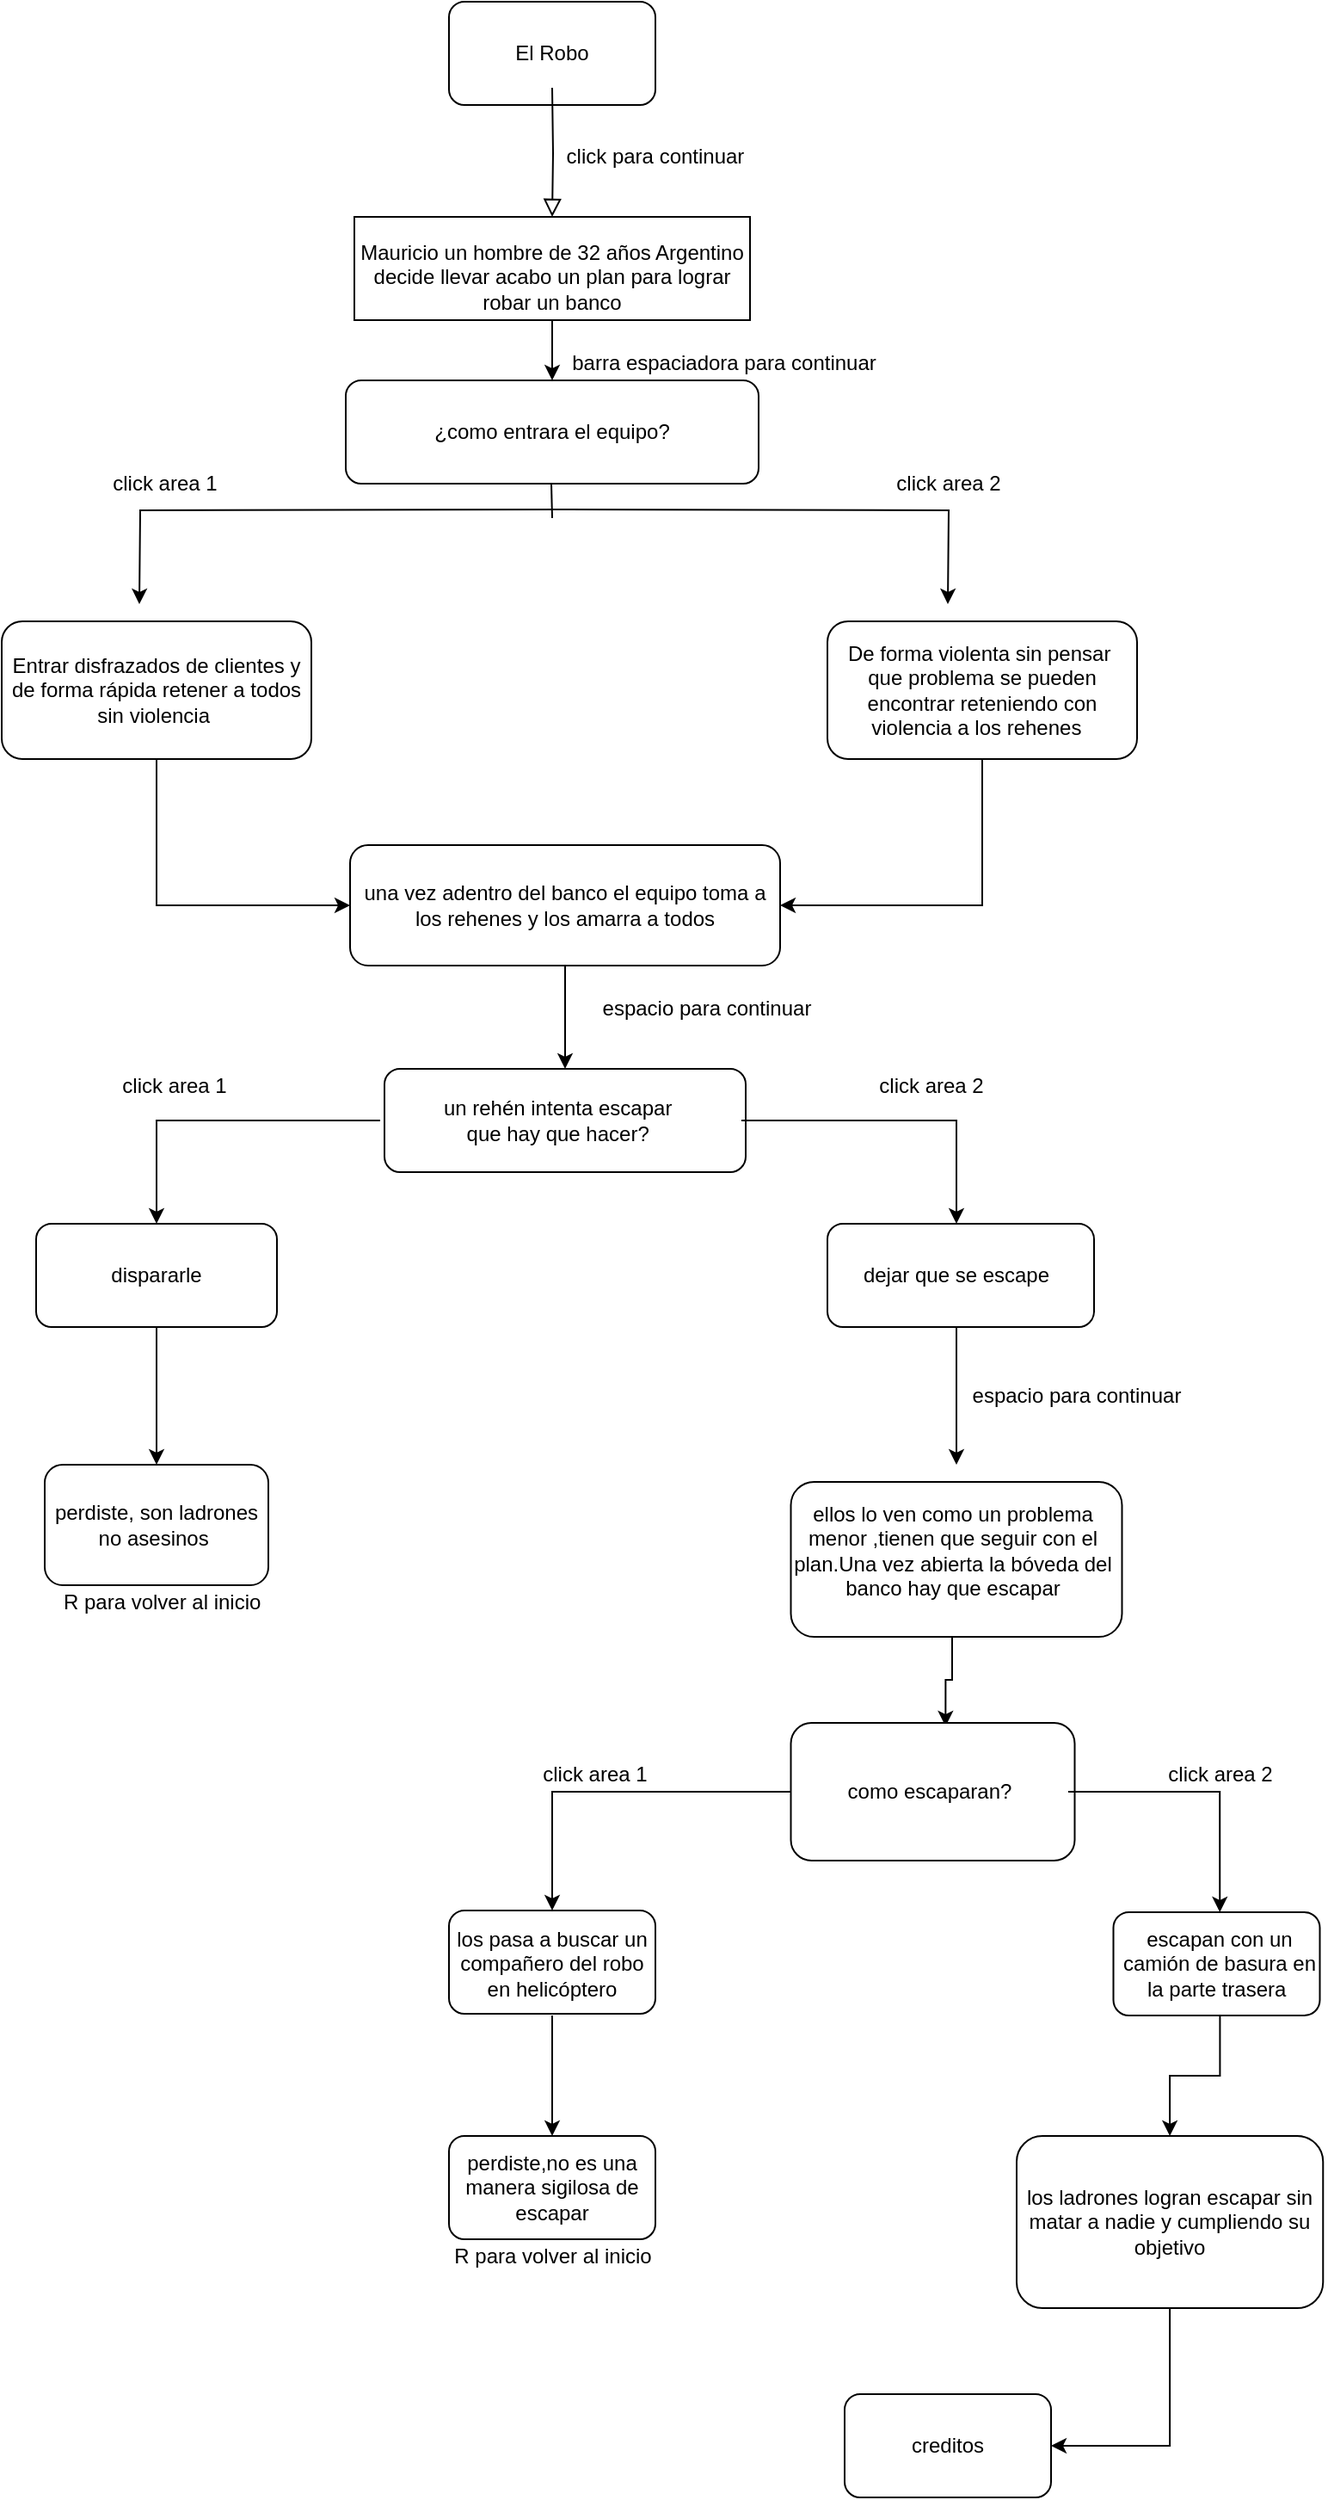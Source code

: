 <mxfile version="13.3.5" type="google"><diagram id="C5RBs43oDa-KdzZeNtuy" name="Page-1"><mxGraphModel dx="868" dy="482" grid="1" gridSize="10" guides="1" tooltips="1" connect="1" arrows="1" fold="1" page="1" pageScale="1" pageWidth="827" pageHeight="1169" math="0" shadow="0"><root><mxCell id="WIyWlLk6GJQsqaUBKTNV-0"/><mxCell id="WIyWlLk6GJQsqaUBKTNV-1" parent="WIyWlLk6GJQsqaUBKTNV-0"/><mxCell id="WIyWlLk6GJQsqaUBKTNV-2" value="" style="rounded=0;html=1;jettySize=auto;orthogonalLoop=1;fontSize=11;endArrow=block;endFill=0;endSize=8;strokeWidth=1;shadow=0;labelBackgroundColor=none;edgeStyle=orthogonalEdgeStyle;" parent="WIyWlLk6GJQsqaUBKTNV-1" source="QORwR86Bc3zgO9WfieTF-0" edge="1"><mxGeometry relative="1" as="geometry"><mxPoint x="370" y="50" as="sourcePoint"/><mxPoint x="370" y="170" as="targetPoint"/><Array as="points"><mxPoint x="370" y="180"/><mxPoint x="370" y="180"/></Array></mxGeometry></mxCell><mxCell id="QORwR86Bc3zgO9WfieTF-1" style="edgeStyle=orthogonalEdgeStyle;rounded=0;orthogonalLoop=1;jettySize=auto;html=1;" edge="1" parent="WIyWlLk6GJQsqaUBKTNV-1"><mxGeometry relative="1" as="geometry"><mxPoint x="250" y="210" as="targetPoint"/><mxPoint x="250" y="210" as="sourcePoint"/></mxGeometry></mxCell><mxCell id="QORwR86Bc3zgO9WfieTF-7" value="" style="rounded=1;whiteSpace=wrap;html=1;" vertex="1" parent="WIyWlLk6GJQsqaUBKTNV-1"><mxGeometry x="310" width="120" height="60" as="geometry"/></mxCell><mxCell id="QORwR86Bc3zgO9WfieTF-9" value="El Robo" style="text;html=1;strokeColor=none;fillColor=none;align=center;verticalAlign=middle;whiteSpace=wrap;rounded=0;" vertex="1" parent="WIyWlLk6GJQsqaUBKTNV-1"><mxGeometry x="310" width="120" height="60" as="geometry"/></mxCell><mxCell id="QORwR86Bc3zgO9WfieTF-0" value="" style="rounded=0;whiteSpace=wrap;html=1;" vertex="1" parent="WIyWlLk6GJQsqaUBKTNV-1"><mxGeometry x="255" y="125" width="230" height="60" as="geometry"/></mxCell><mxCell id="QORwR86Bc3zgO9WfieTF-10" value="" style="rounded=0;html=1;jettySize=auto;orthogonalLoop=1;fontSize=11;endArrow=block;endFill=0;endSize=8;strokeWidth=1;shadow=0;labelBackgroundColor=none;edgeStyle=orthogonalEdgeStyle;" edge="1" parent="WIyWlLk6GJQsqaUBKTNV-1" target="QORwR86Bc3zgO9WfieTF-0"><mxGeometry relative="1" as="geometry"><mxPoint x="370" y="50" as="sourcePoint"/><mxPoint x="370" y="170" as="targetPoint"/><Array as="points"/></mxGeometry></mxCell><mxCell id="QORwR86Bc3zgO9WfieTF-11" value="click para continuar" style="text;html=1;strokeColor=none;fillColor=none;align=center;verticalAlign=middle;whiteSpace=wrap;rounded=0;" vertex="1" parent="WIyWlLk6GJQsqaUBKTNV-1"><mxGeometry x="375" y="80" width="110" height="20" as="geometry"/></mxCell><mxCell id="QORwR86Bc3zgO9WfieTF-15" style="edgeStyle=orthogonalEdgeStyle;rounded=0;orthogonalLoop=1;jettySize=auto;html=1;exitX=0.5;exitY=1;exitDx=0;exitDy=0;entryX=0.5;entryY=0;entryDx=0;entryDy=0;" edge="1" parent="WIyWlLk6GJQsqaUBKTNV-1" source="QORwR86Bc3zgO9WfieTF-12" target="QORwR86Bc3zgO9WfieTF-13"><mxGeometry relative="1" as="geometry"/></mxCell><mxCell id="QORwR86Bc3zgO9WfieTF-12" value="Mauricio un hombre de 32 años Argentino decide llevar acabo un plan para lograr robar un banco" style="text;html=1;strokeColor=none;fillColor=none;align=center;verticalAlign=middle;whiteSpace=wrap;rounded=0;" vertex="1" parent="WIyWlLk6GJQsqaUBKTNV-1"><mxGeometry x="250" y="135" width="240" height="50" as="geometry"/></mxCell><mxCell id="QORwR86Bc3zgO9WfieTF-13" value="" style="rounded=1;whiteSpace=wrap;html=1;" vertex="1" parent="WIyWlLk6GJQsqaUBKTNV-1"><mxGeometry x="250" y="220" width="240" height="60" as="geometry"/></mxCell><mxCell id="QORwR86Bc3zgO9WfieTF-39" style="edgeStyle=orthogonalEdgeStyle;rounded=0;orthogonalLoop=1;jettySize=auto;html=1;exitX=0.5;exitY=1;exitDx=0;exitDy=0;" edge="1" parent="WIyWlLk6GJQsqaUBKTNV-1"><mxGeometry relative="1" as="geometry"><mxPoint x="600" y="350" as="targetPoint"/><mxPoint x="377.5" y="295" as="sourcePoint"/></mxGeometry></mxCell><mxCell id="QORwR86Bc3zgO9WfieTF-41" style="edgeStyle=orthogonalEdgeStyle;rounded=0;orthogonalLoop=1;jettySize=auto;html=1;exitX=0.5;exitY=1;exitDx=0;exitDy=0;" edge="1" parent="WIyWlLk6GJQsqaUBKTNV-1"><mxGeometry relative="1" as="geometry"><mxPoint x="130" y="350" as="targetPoint"/><mxPoint x="377.5" y="295" as="sourcePoint"/></mxGeometry></mxCell><mxCell id="QORwR86Bc3zgO9WfieTF-16" value="barra espaciadora para continuar" style="text;html=1;strokeColor=none;fillColor=none;align=center;verticalAlign=middle;whiteSpace=wrap;rounded=0;" vertex="1" parent="WIyWlLk6GJQsqaUBKTNV-1"><mxGeometry x="375" y="200" width="190" height="20" as="geometry"/></mxCell><mxCell id="QORwR86Bc3zgO9WfieTF-17" value="" style="rounded=1;whiteSpace=wrap;html=1;" vertex="1" parent="WIyWlLk6GJQsqaUBKTNV-1"><mxGeometry x="50" y="360" width="180" height="80" as="geometry"/></mxCell><mxCell id="QORwR86Bc3zgO9WfieTF-18" value="" style="rounded=1;whiteSpace=wrap;html=1;" vertex="1" parent="WIyWlLk6GJQsqaUBKTNV-1"><mxGeometry x="530" y="360" width="180" height="80" as="geometry"/></mxCell><mxCell id="QORwR86Bc3zgO9WfieTF-53" style="edgeStyle=orthogonalEdgeStyle;rounded=0;orthogonalLoop=1;jettySize=auto;html=1;exitX=0.5;exitY=1;exitDx=0;exitDy=0;entryX=1;entryY=0.5;entryDx=0;entryDy=0;" edge="1" parent="WIyWlLk6GJQsqaUBKTNV-1" source="QORwR86Bc3zgO9WfieTF-25" target="QORwR86Bc3zgO9WfieTF-28"><mxGeometry relative="1" as="geometry"/></mxCell><mxCell id="QORwR86Bc3zgO9WfieTF-25" value="De forma violenta sin pensar&amp;nbsp; que problema se pueden encontrar reteniendo con violencia a los rehenes&amp;nbsp;&amp;nbsp;" style="text;html=1;strokeColor=none;fillColor=none;align=center;verticalAlign=middle;whiteSpace=wrap;rounded=0;" vertex="1" parent="WIyWlLk6GJQsqaUBKTNV-1"><mxGeometry x="530" y="360" width="180" height="80" as="geometry"/></mxCell><mxCell id="QORwR86Bc3zgO9WfieTF-52" style="edgeStyle=orthogonalEdgeStyle;rounded=0;orthogonalLoop=1;jettySize=auto;html=1;exitX=0.5;exitY=1;exitDx=0;exitDy=0;entryX=0;entryY=0.5;entryDx=0;entryDy=0;" edge="1" parent="WIyWlLk6GJQsqaUBKTNV-1" source="QORwR86Bc3zgO9WfieTF-26" target="QORwR86Bc3zgO9WfieTF-28"><mxGeometry relative="1" as="geometry"/></mxCell><mxCell id="QORwR86Bc3zgO9WfieTF-26" value="Entrar disfrazados de clientes y de forma rápida retener a todos sin violencia&amp;nbsp;" style="text;html=1;strokeColor=none;fillColor=none;align=center;verticalAlign=middle;whiteSpace=wrap;rounded=0;" vertex="1" parent="WIyWlLk6GJQsqaUBKTNV-1"><mxGeometry x="50" y="360" width="180" height="80" as="geometry"/></mxCell><mxCell id="QORwR86Bc3zgO9WfieTF-28" value="" style="rounded=1;whiteSpace=wrap;html=1;" vertex="1" parent="WIyWlLk6GJQsqaUBKTNV-1"><mxGeometry x="252.5" y="490" width="250" height="70" as="geometry"/></mxCell><mxCell id="QORwR86Bc3zgO9WfieTF-35" value="click area 2" style="text;html=1;align=center;verticalAlign=middle;resizable=0;points=[];autosize=1;" vertex="1" parent="WIyWlLk6GJQsqaUBKTNV-1"><mxGeometry x="560" y="270" width="80" height="20" as="geometry"/></mxCell><mxCell id="QORwR86Bc3zgO9WfieTF-42" value="click area 1" style="text;html=1;strokeColor=none;fillColor=none;align=center;verticalAlign=middle;whiteSpace=wrap;rounded=0;" vertex="1" parent="WIyWlLk6GJQsqaUBKTNV-1"><mxGeometry x="105" y="270" width="80" height="20" as="geometry"/></mxCell><mxCell id="QORwR86Bc3zgO9WfieTF-56" style="edgeStyle=orthogonalEdgeStyle;rounded=0;orthogonalLoop=1;jettySize=auto;html=1;" edge="1" parent="WIyWlLk6GJQsqaUBKTNV-1" source="QORwR86Bc3zgO9WfieTF-54"><mxGeometry relative="1" as="geometry"><mxPoint x="377.5" y="620" as="targetPoint"/></mxGeometry></mxCell><mxCell id="QORwR86Bc3zgO9WfieTF-54" value="una vez adentro del banco el equipo toma a los rehenes y los amarra a todos" style="text;html=1;strokeColor=none;fillColor=none;align=center;verticalAlign=middle;whiteSpace=wrap;rounded=0;" vertex="1" parent="WIyWlLk6GJQsqaUBKTNV-1"><mxGeometry x="255" y="490" width="245" height="70" as="geometry"/></mxCell><mxCell id="QORwR86Bc3zgO9WfieTF-58" value="espacio para continuar" style="text;html=1;strokeColor=none;fillColor=none;align=center;verticalAlign=middle;whiteSpace=wrap;rounded=0;" vertex="1" parent="WIyWlLk6GJQsqaUBKTNV-1"><mxGeometry x="380" y="575" width="160" height="20" as="geometry"/></mxCell><mxCell id="QORwR86Bc3zgO9WfieTF-59" value="" style="rounded=1;whiteSpace=wrap;html=1;" vertex="1" parent="WIyWlLk6GJQsqaUBKTNV-1"><mxGeometry x="272.5" y="620" width="210" height="60" as="geometry"/></mxCell><mxCell id="QORwR86Bc3zgO9WfieTF-68" style="edgeStyle=orthogonalEdgeStyle;rounded=0;orthogonalLoop=1;jettySize=auto;html=1;exitX=1;exitY=0.5;exitDx=0;exitDy=0;entryX=0.5;entryY=0;entryDx=0;entryDy=0;" edge="1" parent="WIyWlLk6GJQsqaUBKTNV-1" source="QORwR86Bc3zgO9WfieTF-60" target="QORwR86Bc3zgO9WfieTF-66"><mxGeometry relative="1" as="geometry"/></mxCell><mxCell id="QORwR86Bc3zgO9WfieTF-69" style="edgeStyle=orthogonalEdgeStyle;rounded=0;orthogonalLoop=1;jettySize=auto;html=1;exitX=0;exitY=0.5;exitDx=0;exitDy=0;entryX=0.5;entryY=0;entryDx=0;entryDy=0;" edge="1" parent="WIyWlLk6GJQsqaUBKTNV-1" source="QORwR86Bc3zgO9WfieTF-60" target="QORwR86Bc3zgO9WfieTF-65"><mxGeometry relative="1" as="geometry"/></mxCell><mxCell id="QORwR86Bc3zgO9WfieTF-60" value="un rehén intenta escapar&amp;nbsp;&lt;br&gt;que hay que hacer?&amp;nbsp;" style="text;html=1;strokeColor=none;fillColor=none;align=center;verticalAlign=middle;whiteSpace=wrap;rounded=0;" vertex="1" parent="WIyWlLk6GJQsqaUBKTNV-1"><mxGeometry x="270" y="620" width="210" height="60" as="geometry"/></mxCell><mxCell id="QORwR86Bc3zgO9WfieTF-61" value="click area 1" style="text;html=1;align=center;verticalAlign=middle;resizable=0;points=[];autosize=1;" vertex="1" parent="WIyWlLk6GJQsqaUBKTNV-1"><mxGeometry x="110" y="620" width="80" height="20" as="geometry"/></mxCell><mxCell id="QORwR86Bc3zgO9WfieTF-62" value="" style="rounded=1;whiteSpace=wrap;html=1;" vertex="1" parent="WIyWlLk6GJQsqaUBKTNV-1"><mxGeometry x="530" y="710" width="155" height="60" as="geometry"/></mxCell><mxCell id="QORwR86Bc3zgO9WfieTF-63" value="" style="rounded=1;whiteSpace=wrap;html=1;" vertex="1" parent="WIyWlLk6GJQsqaUBKTNV-1"><mxGeometry x="70" y="710" width="140" height="60" as="geometry"/></mxCell><mxCell id="QORwR86Bc3zgO9WfieTF-72" style="edgeStyle=orthogonalEdgeStyle;rounded=0;orthogonalLoop=1;jettySize=auto;html=1;exitX=0.5;exitY=1;exitDx=0;exitDy=0;entryX=0.5;entryY=0;entryDx=0;entryDy=0;" edge="1" parent="WIyWlLk6GJQsqaUBKTNV-1" source="QORwR86Bc3zgO9WfieTF-65" target="QORwR86Bc3zgO9WfieTF-71"><mxGeometry relative="1" as="geometry"/></mxCell><mxCell id="QORwR86Bc3zgO9WfieTF-65" value="dispararle" style="text;html=1;strokeColor=none;fillColor=none;align=center;verticalAlign=middle;whiteSpace=wrap;rounded=0;" vertex="1" parent="WIyWlLk6GJQsqaUBKTNV-1"><mxGeometry x="70" y="710" width="140" height="60" as="geometry"/></mxCell><mxCell id="QORwR86Bc3zgO9WfieTF-77" style="edgeStyle=orthogonalEdgeStyle;rounded=0;orthogonalLoop=1;jettySize=auto;html=1;exitX=0.5;exitY=1;exitDx=0;exitDy=0;" edge="1" parent="WIyWlLk6GJQsqaUBKTNV-1" source="QORwR86Bc3zgO9WfieTF-66"><mxGeometry relative="1" as="geometry"><mxPoint x="605" y="850" as="targetPoint"/></mxGeometry></mxCell><mxCell id="QORwR86Bc3zgO9WfieTF-66" value="dejar que se escape" style="text;html=1;strokeColor=none;fillColor=none;align=center;verticalAlign=middle;whiteSpace=wrap;rounded=0;" vertex="1" parent="WIyWlLk6GJQsqaUBKTNV-1"><mxGeometry x="530" y="710" width="150" height="60" as="geometry"/></mxCell><mxCell id="QORwR86Bc3zgO9WfieTF-67" value="click area 2" style="text;html=1;align=center;verticalAlign=middle;resizable=0;points=[];autosize=1;" vertex="1" parent="WIyWlLk6GJQsqaUBKTNV-1"><mxGeometry x="550" y="620" width="80" height="20" as="geometry"/></mxCell><mxCell id="QORwR86Bc3zgO9WfieTF-70" value="" style="rounded=1;whiteSpace=wrap;html=1;" vertex="1" parent="WIyWlLk6GJQsqaUBKTNV-1"><mxGeometry x="75" y="850" width="130" height="70" as="geometry"/></mxCell><mxCell id="QORwR86Bc3zgO9WfieTF-71" value="perdiste, son ladrones no asesinos&amp;nbsp;" style="text;html=1;strokeColor=none;fillColor=none;align=center;verticalAlign=middle;whiteSpace=wrap;rounded=0;" vertex="1" parent="WIyWlLk6GJQsqaUBKTNV-1"><mxGeometry x="75" y="850" width="130" height="70" as="geometry"/></mxCell><mxCell id="QORwR86Bc3zgO9WfieTF-73" value="R para volver al inicio&amp;nbsp;" style="text;html=1;strokeColor=none;fillColor=none;align=center;verticalAlign=middle;whiteSpace=wrap;rounded=0;" vertex="1" parent="WIyWlLk6GJQsqaUBKTNV-1"><mxGeometry x="80" y="920" width="130" height="20" as="geometry"/></mxCell><mxCell id="QORwR86Bc3zgO9WfieTF-74" value="" style="rounded=1;whiteSpace=wrap;html=1;" vertex="1" parent="WIyWlLk6GJQsqaUBKTNV-1"><mxGeometry x="508.75" y="860" width="192.5" height="90" as="geometry"/></mxCell><mxCell id="QORwR86Bc3zgO9WfieTF-75" value="" style="endArrow=none;html=1;" edge="1" parent="WIyWlLk6GJQsqaUBKTNV-1"><mxGeometry width="50" height="50" relative="1" as="geometry"><mxPoint x="370" y="300" as="sourcePoint"/><mxPoint x="369.5" y="280" as="targetPoint"/></mxGeometry></mxCell><mxCell id="QORwR86Bc3zgO9WfieTF-76" value="¿como entrara el equipo?" style="text;html=1;strokeColor=none;fillColor=none;align=center;verticalAlign=middle;whiteSpace=wrap;rounded=0;" vertex="1" parent="WIyWlLk6GJQsqaUBKTNV-1"><mxGeometry x="250" y="220" width="240" height="60" as="geometry"/></mxCell><mxCell id="QORwR86Bc3zgO9WfieTF-85" style="edgeStyle=orthogonalEdgeStyle;rounded=0;orthogonalLoop=1;jettySize=auto;html=1;exitX=0.5;exitY=1;exitDx=0;exitDy=0;entryX=0.545;entryY=0.025;entryDx=0;entryDy=0;entryPerimeter=0;" edge="1" parent="WIyWlLk6GJQsqaUBKTNV-1" source="QORwR86Bc3zgO9WfieTF-79" target="QORwR86Bc3zgO9WfieTF-81"><mxGeometry relative="1" as="geometry"/></mxCell><mxCell id="QORwR86Bc3zgO9WfieTF-79" value="ellos lo ven como un problema menor ,tienen que seguir con el plan.Una vez abierta la bóveda del banco hay que escapar" style="text;html=1;strokeColor=none;fillColor=none;align=center;verticalAlign=middle;whiteSpace=wrap;rounded=0;" vertex="1" parent="WIyWlLk6GJQsqaUBKTNV-1"><mxGeometry x="508.75" y="850" width="187.5" height="100" as="geometry"/></mxCell><mxCell id="QORwR86Bc3zgO9WfieTF-81" value="" style="rounded=1;whiteSpace=wrap;html=1;" vertex="1" parent="WIyWlLk6GJQsqaUBKTNV-1"><mxGeometry x="508.75" y="1000" width="165" height="80" as="geometry"/></mxCell><mxCell id="QORwR86Bc3zgO9WfieTF-84" value="" style="rounded=1;whiteSpace=wrap;html=1;" vertex="1" parent="WIyWlLk6GJQsqaUBKTNV-1"><mxGeometry x="310" y="1109" width="120" height="60" as="geometry"/></mxCell><mxCell id="QORwR86Bc3zgO9WfieTF-88" style="edgeStyle=orthogonalEdgeStyle;rounded=0;orthogonalLoop=1;jettySize=auto;html=1;exitX=0;exitY=0.5;exitDx=0;exitDy=0;entryX=0.5;entryY=0;entryDx=0;entryDy=0;" edge="1" parent="WIyWlLk6GJQsqaUBKTNV-1" source="QORwR86Bc3zgO9WfieTF-86" target="QORwR86Bc3zgO9WfieTF-87"><mxGeometry relative="1" as="geometry"/></mxCell><mxCell id="QORwR86Bc3zgO9WfieTF-91" style="edgeStyle=orthogonalEdgeStyle;rounded=0;orthogonalLoop=1;jettySize=auto;html=1;exitX=1;exitY=0.5;exitDx=0;exitDy=0;entryX=0.5;entryY=0;entryDx=0;entryDy=0;" edge="1" parent="WIyWlLk6GJQsqaUBKTNV-1" source="QORwR86Bc3zgO9WfieTF-86" target="QORwR86Bc3zgO9WfieTF-90"><mxGeometry relative="1" as="geometry"/></mxCell><mxCell id="QORwR86Bc3zgO9WfieTF-86" value="como escaparan?" style="text;html=1;strokeColor=none;fillColor=none;align=center;verticalAlign=middle;whiteSpace=wrap;rounded=0;" vertex="1" parent="WIyWlLk6GJQsqaUBKTNV-1"><mxGeometry x="508.75" y="1000" width="161.25" height="80" as="geometry"/></mxCell><mxCell id="QORwR86Bc3zgO9WfieTF-92" style="edgeStyle=orthogonalEdgeStyle;rounded=0;orthogonalLoop=1;jettySize=auto;html=1;exitX=0.5;exitY=1;exitDx=0;exitDy=0;" edge="1" parent="WIyWlLk6GJQsqaUBKTNV-1" source="QORwR86Bc3zgO9WfieTF-87"><mxGeometry relative="1" as="geometry"><mxPoint x="370" y="1240" as="targetPoint"/></mxGeometry></mxCell><mxCell id="QORwR86Bc3zgO9WfieTF-87" value="los pasa a buscar un compañero del robo en helicóptero" style="text;html=1;strokeColor=none;fillColor=none;align=center;verticalAlign=middle;whiteSpace=wrap;rounded=0;" vertex="1" parent="WIyWlLk6GJQsqaUBKTNV-1"><mxGeometry x="310" y="1109" width="120" height="61" as="geometry"/></mxCell><mxCell id="QORwR86Bc3zgO9WfieTF-89" value="" style="rounded=1;whiteSpace=wrap;html=1;" vertex="1" parent="WIyWlLk6GJQsqaUBKTNV-1"><mxGeometry x="696.25" y="1110" width="120" height="60" as="geometry"/></mxCell><mxCell id="QORwR86Bc3zgO9WfieTF-96" value="" style="edgeStyle=orthogonalEdgeStyle;rounded=0;orthogonalLoop=1;jettySize=auto;html=1;" edge="1" parent="WIyWlLk6GJQsqaUBKTNV-1" source="QORwR86Bc3zgO9WfieTF-90" target="QORwR86Bc3zgO9WfieTF-95"><mxGeometry relative="1" as="geometry"/></mxCell><mxCell id="QORwR86Bc3zgO9WfieTF-90" value="escapan con un camión de basura en la parte trasera&amp;nbsp;" style="text;html=1;strokeColor=none;fillColor=none;align=center;verticalAlign=middle;whiteSpace=wrap;rounded=0;" vertex="1" parent="WIyWlLk6GJQsqaUBKTNV-1"><mxGeometry x="696.25" y="1110" width="123.75" height="60" as="geometry"/></mxCell><mxCell id="QORwR86Bc3zgO9WfieTF-93" value="" style="rounded=1;whiteSpace=wrap;html=1;" vertex="1" parent="WIyWlLk6GJQsqaUBKTNV-1"><mxGeometry x="310" y="1240" width="120" height="60" as="geometry"/></mxCell><mxCell id="QORwR86Bc3zgO9WfieTF-94" value="perdiste,no es una manera sigilosa de escapar" style="text;html=1;strokeColor=none;fillColor=none;align=center;verticalAlign=middle;whiteSpace=wrap;rounded=0;" vertex="1" parent="WIyWlLk6GJQsqaUBKTNV-1"><mxGeometry x="310" y="1240" width="120" height="60" as="geometry"/></mxCell><mxCell id="QORwR86Bc3zgO9WfieTF-103" value="" style="edgeStyle=orthogonalEdgeStyle;rounded=0;orthogonalLoop=1;jettySize=auto;html=1;entryX=1;entryY=0.5;entryDx=0;entryDy=0;" edge="1" parent="WIyWlLk6GJQsqaUBKTNV-1" source="QORwR86Bc3zgO9WfieTF-95" target="QORwR86Bc3zgO9WfieTF-101"><mxGeometry relative="1" as="geometry"><mxPoint x="729.065" y="1420" as="targetPoint"/></mxGeometry></mxCell><mxCell id="QORwR86Bc3zgO9WfieTF-95" value="los ladrones logran escapar sin matar a nadie y cumpliendo su objetivo" style="rounded=1;whiteSpace=wrap;html=1;" vertex="1" parent="WIyWlLk6GJQsqaUBKTNV-1"><mxGeometry x="640" y="1240" width="178.13" height="100" as="geometry"/></mxCell><mxCell id="QORwR86Bc3zgO9WfieTF-97" value="click area 1" style="text;html=1;strokeColor=none;fillColor=none;align=center;verticalAlign=middle;whiteSpace=wrap;rounded=0;" vertex="1" parent="WIyWlLk6GJQsqaUBKTNV-1"><mxGeometry x="360" y="1020" width="70" height="20" as="geometry"/></mxCell><mxCell id="QORwR86Bc3zgO9WfieTF-98" value="click area 2" style="text;html=1;align=center;verticalAlign=middle;resizable=0;points=[];autosize=1;" vertex="1" parent="WIyWlLk6GJQsqaUBKTNV-1"><mxGeometry x="718.13" y="1020" width="80" height="20" as="geometry"/></mxCell><mxCell id="QORwR86Bc3zgO9WfieTF-99" value="espacio para continuar" style="text;html=1;strokeColor=none;fillColor=none;align=center;verticalAlign=middle;whiteSpace=wrap;rounded=0;" vertex="1" parent="WIyWlLk6GJQsqaUBKTNV-1"><mxGeometry x="610" y="800" width="130" height="20" as="geometry"/></mxCell><mxCell id="QORwR86Bc3zgO9WfieTF-100" value="R para volver al inicio" style="text;html=1;strokeColor=none;fillColor=none;align=center;verticalAlign=middle;whiteSpace=wrap;rounded=0;" vertex="1" parent="WIyWlLk6GJQsqaUBKTNV-1"><mxGeometry x="302.5" y="1300" width="135" height="20" as="geometry"/></mxCell><mxCell id="QORwR86Bc3zgO9WfieTF-101" value="creditos" style="rounded=1;whiteSpace=wrap;html=1;" vertex="1" parent="WIyWlLk6GJQsqaUBKTNV-1"><mxGeometry x="540" y="1390" width="120" height="60" as="geometry"/></mxCell></root></mxGraphModel></diagram></mxfile>